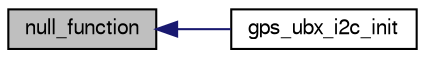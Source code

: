 digraph "null_function"
{
  edge [fontname="FreeSans",fontsize="10",labelfontname="FreeSans",labelfontsize="10"];
  node [fontname="FreeSans",fontsize="10",shape=record];
  rankdir="LR";
  Node1 [label="null_function",height=0.2,width=0.4,color="black", fillcolor="grey75", style="filled", fontcolor="black"];
  Node1 -> Node2 [dir="back",color="midnightblue",fontsize="10",style="solid",fontname="FreeSans"];
  Node2 [label="gps_ubx_i2c_init",height=0.2,width=0.4,color="black", fillcolor="white", style="filled",URL="$gps__ubx__i2c_8h.html#a02ccc0087dc23753c79b16f60f859b56",tooltip="init function "];
}
